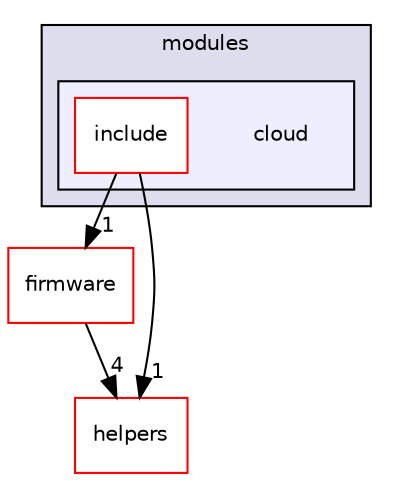 digraph "cloud" {
  compound=true
  node [ fontsize="10", fontname="Helvetica"];
  edge [ labelfontsize="10", labelfontname="Helvetica"];
  subgraph clusterdir_e05d7e2b1ecd646af5bb94391405f3b5 {
    graph [ bgcolor="#ddddee", pencolor="black", label="modules" fontname="Helvetica", fontsize="10", URL="dir_e05d7e2b1ecd646af5bb94391405f3b5.html"]
  subgraph clusterdir_c2bc7b333dae3dc596d772ea49fb7d6a {
    graph [ bgcolor="#eeeeff", pencolor="black", label="" URL="dir_c2bc7b333dae3dc596d772ea49fb7d6a.html"];
    dir_c2bc7b333dae3dc596d772ea49fb7d6a [shape=plaintext label="cloud"];
    dir_f089a379f055159b0874978b1aafff14 [shape=box label="include" color="red" fillcolor="white" style="filled" URL="dir_f089a379f055159b0874978b1aafff14.html"];
  }
  }
  dir_0d1d4944cba7f334923ee9c099e4674f [shape=box label="firmware" fillcolor="white" style="filled" color="red" URL="dir_0d1d4944cba7f334923ee9c099e4674f.html"];
  dir_861f50189fda057e6c57d1c1130602b3 [shape=box label="helpers" fillcolor="white" style="filled" color="red" URL="dir_861f50189fda057e6c57d1c1130602b3.html"];
  dir_0d1d4944cba7f334923ee9c099e4674f->dir_861f50189fda057e6c57d1c1130602b3 [headlabel="4", labeldistance=1.5 headhref="dir_000038_000052.html"];
  dir_f089a379f055159b0874978b1aafff14->dir_0d1d4944cba7f334923ee9c099e4674f [headlabel="1", labeldistance=1.5 headhref="dir_000010_000038.html"];
  dir_f089a379f055159b0874978b1aafff14->dir_861f50189fda057e6c57d1c1130602b3 [headlabel="1", labeldistance=1.5 headhref="dir_000010_000052.html"];
}
